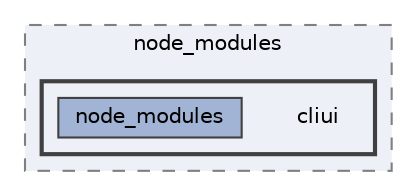 digraph "C:/Users/arisc/OneDrive/Documents/GitHub/FINAL/EcoEats-Project/node_modules/cliui"
{
 // LATEX_PDF_SIZE
  bgcolor="transparent";
  edge [fontname=Helvetica,fontsize=10,labelfontname=Helvetica,labelfontsize=10];
  node [fontname=Helvetica,fontsize=10,shape=box,height=0.2,width=0.4];
  compound=true
  subgraph clusterdir_5091f2b68170d33f954320199e2fed0a {
    graph [ bgcolor="#edf0f7", pencolor="grey50", label="node_modules", fontname=Helvetica,fontsize=10 style="filled,dashed", URL="dir_5091f2b68170d33f954320199e2fed0a.html",tooltip=""]
  subgraph clusterdir_e1940c2262e5f817ce912a59c728d417 {
    graph [ bgcolor="#edf0f7", pencolor="grey25", label="", fontname=Helvetica,fontsize=10 style="filled,bold", URL="dir_e1940c2262e5f817ce912a59c728d417.html",tooltip=""]
    dir_e1940c2262e5f817ce912a59c728d417 [shape=plaintext, label="cliui"];
  dir_bbe0ca236ea5c440e34f38b0740e625b [label="node_modules", fillcolor="#a2b4d6", color="grey25", style="filled", URL="dir_bbe0ca236ea5c440e34f38b0740e625b.html",tooltip=""];
  }
  }
}
